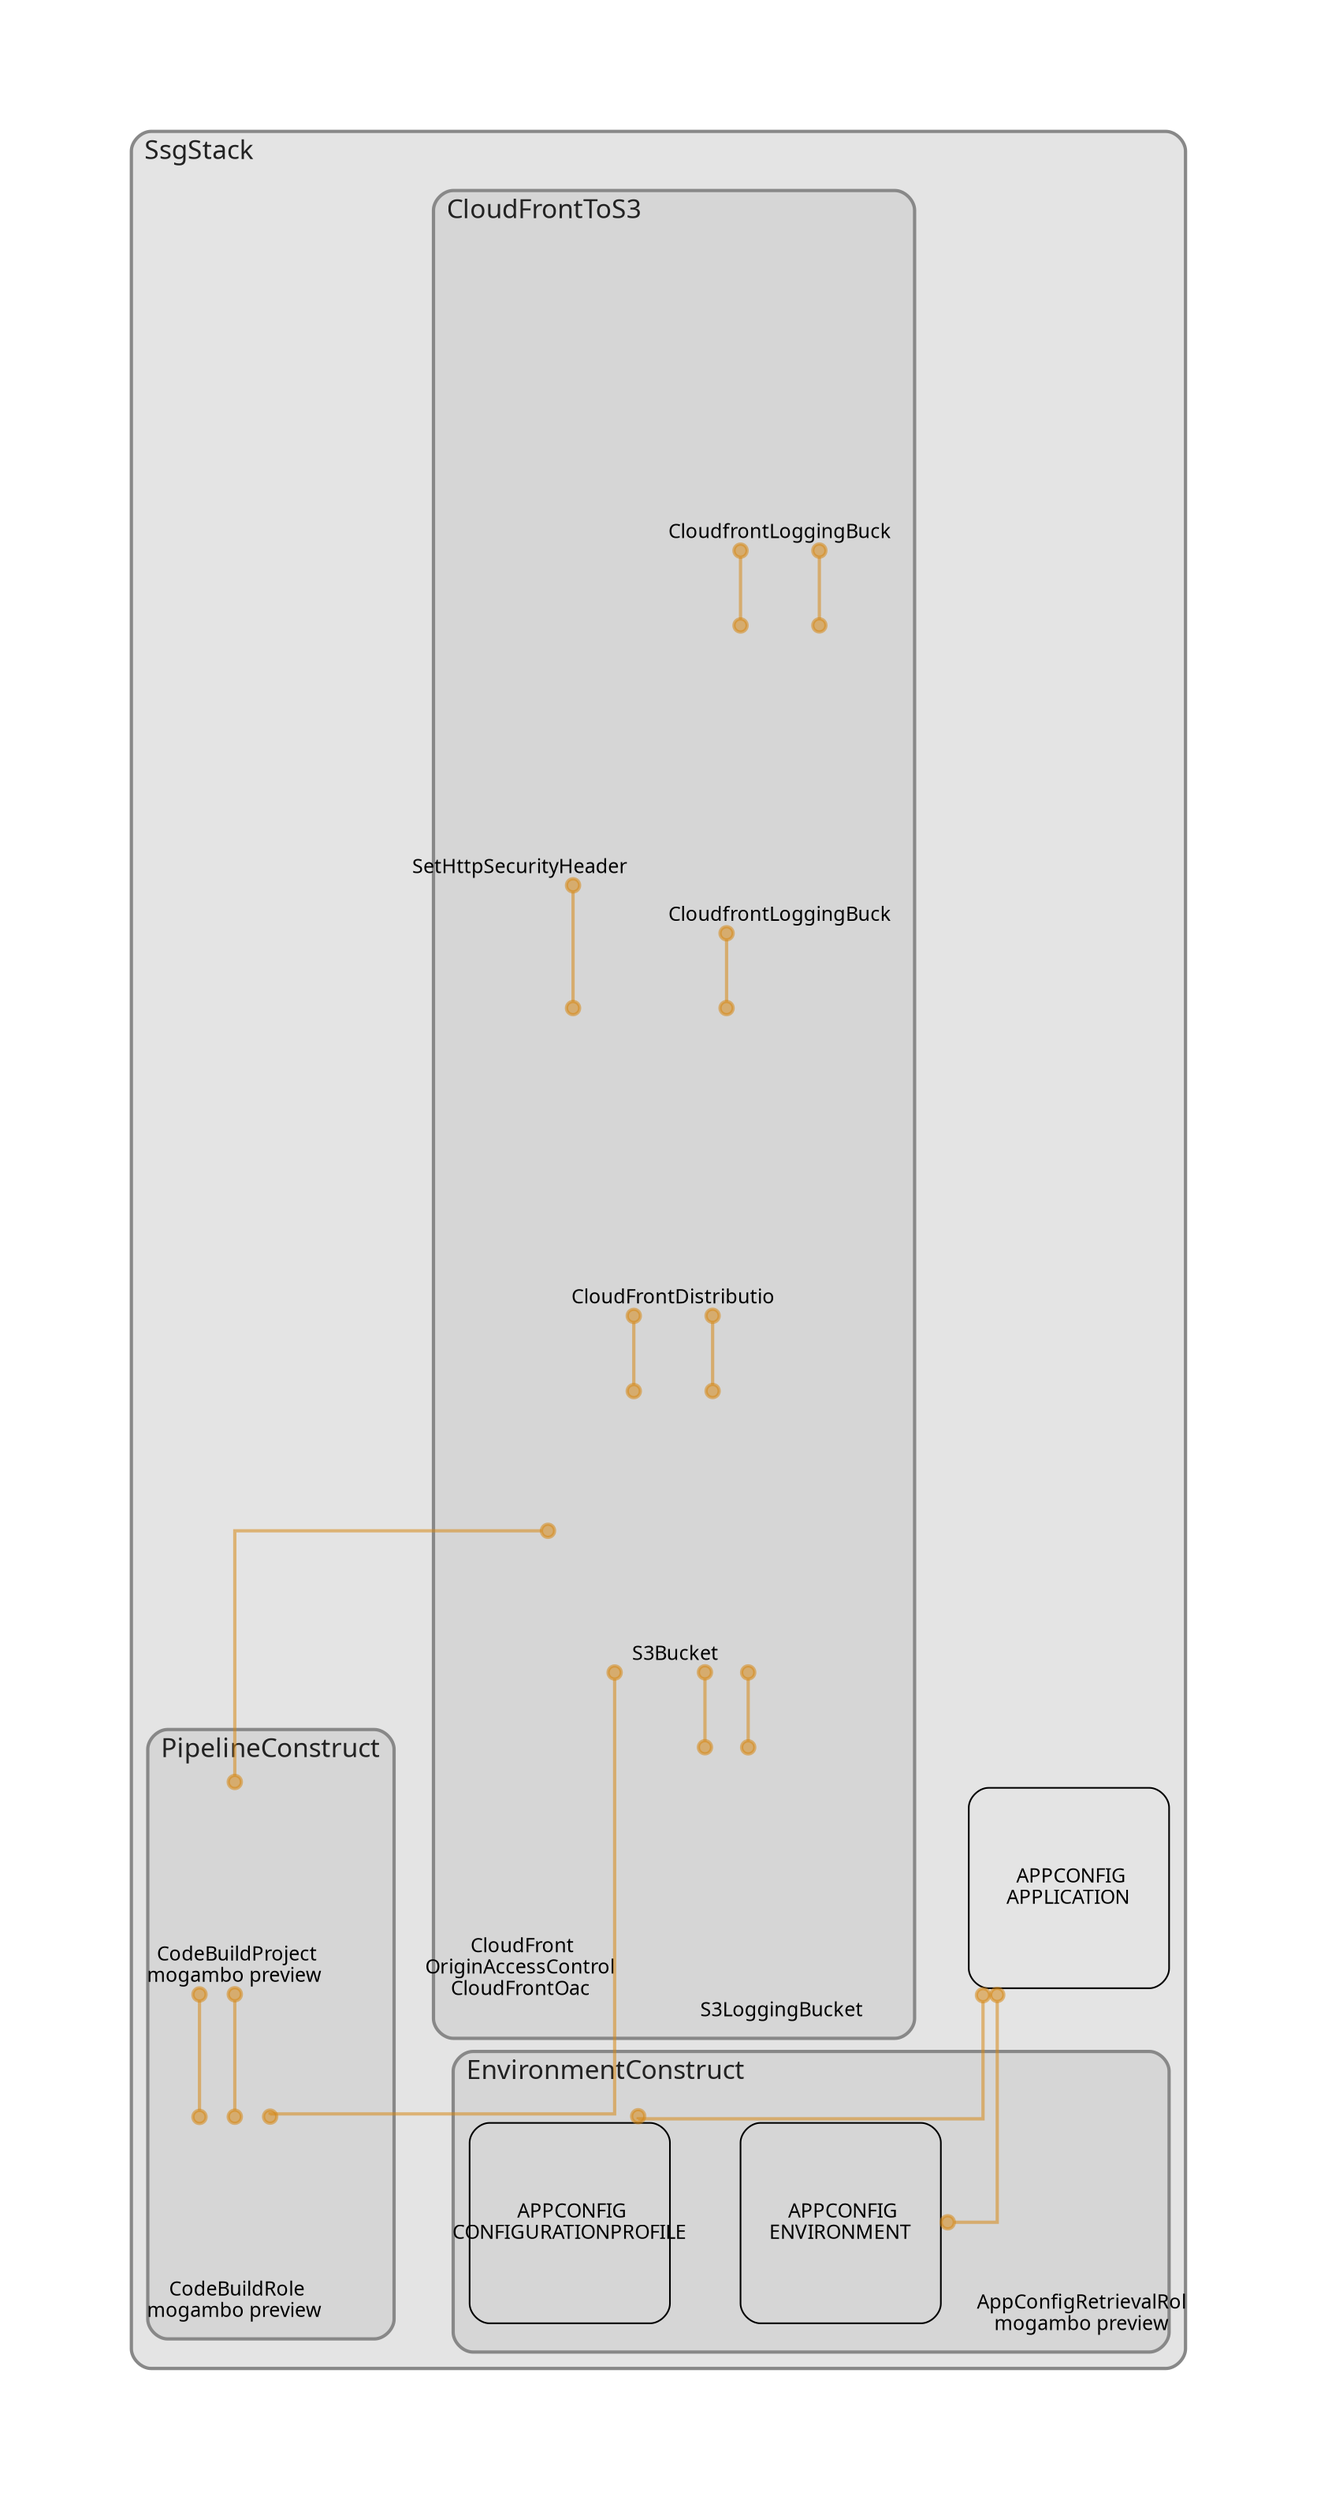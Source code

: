 digraph "Diagram" {
  splines = "ortho";
  pad = "1.0";
  nodesep = "0.60";
  ranksep = "0.75";
  fontname = "Sans-Serif";
  fontsize = "15";
  dpi = "200";
  rankdir = "BT";
  compound = "true";
  fontcolor = "#222222";
  edge [
    color = "#D5871488",
    penwidth = 2,
    arrowhead = "dot",
    arrowtail = "dot",
  ];
  node [
    shape = "box",
    style = "rounded",
    fixedsize = true,
    width = 1.7,
    height = 1.7,
    labelloc = "c",
    imagescale = true,
    fontname = "Sans-Serif",
    fontsize = 8,
    margin = 8,
  ];
  subgraph "SsgStack" {
    subgraph "cluster-SubGraph.SsgStack" {
      graph [
        label = "SsgStack",
        labelloc = "b",
        labeljust = "l",
        margin = "10",
        fontsize = "16",
        penwidth = "2",
        pencolor = "#888888",
        style = "filled,rounded",
        fillcolor = "#e4e4e4",
      ];
      "SsgStack/ApplicationConstruct/AppConfigApplication-mogambo" [
        label = " APPCONFIG\nAPPLICATION",
        fontsize = 12,
      ];
      subgraph "cluster-SubGraph.EnvironmentConstruct" {
        graph [
          label = "EnvironmentConstruct",
          labelloc = "b",
          labeljust = "l",
          margin = "10",
          fontsize = "16",
          penwidth = "2",
          pencolor = "#888888",
          style = "filled,rounded",
          fillcolor = "#d6d6d6",
        ];
        "SsgStack/EnvironmentConstruct/AppConfigRetrievalRole-mogambo-preview" [
          label = "\nAppConfigRetrievalRol\nmogambo preview",
          fontsize = 12,
          image = "C:\Users\sadda\AppData\Roaming\npm\node_modules\cdk-dia\icons\aws\Service\Arch_Security-Identity-Compliance\64\Arch_AWS-Identity-and-Access-Management_64@5x.png",
          imagescale = "true",
          imagepos = "tc",
          penwidth = "0",
          shape = "node",
          fixedsize = "true",
          labelloc = "b",
          width = 1.2,
          height = 1.898,
        ];
        "SsgStack/EnvironmentConstruct/AppConfigEnvironment-mogambo-preview" [
          label = " APPCONFIG\nENVIRONMENT",
          fontsize = 12,
        ];
        "SsgStack/EnvironmentConstruct/AppConfigConfigurationProfile-mogambo-preview" [
          label = " APPCONFIG\nCONFIGURATIONPROFILE",
          fontsize = 12,
        ];
      }
      subgraph "cluster-SubGraph.CloudFrontToS3" {
        graph [
          label = "CloudFrontToS3",
          labelloc = "b",
          labeljust = "l",
          margin = "10",
          fontsize = "16",
          penwidth = "2",
          pencolor = "#888888",
          style = "filled,rounded",
          fillcolor = "#d6d6d6",
        ];
        "SsgStack/CloudFrontToS3/S3LoggingBucket" [
          label = " S3LoggingBucket",
          fontsize = 12,
          image = "C:\Users\sadda\AppData\Roaming\npm\node_modules\cdk-dia\icons\aws\Service\Arch_Storage\64\Arch_Amazon-S3-Standard_64@5x.png",
          imagescale = "true",
          imagepos = "tc",
          penwidth = "0",
          shape = "node",
          fixedsize = "true",
          labelloc = "b",
          width = 2,
          height = 2.266,
        ];
        "SsgStack/CloudFrontToS3/S3Bucket" [
          label = " S3Bucket",
          fontsize = 12,
          image = "C:\Users\sadda\AppData\Roaming\npm\node_modules\cdk-dia\icons\aws\Service\Arch_Storage\64\Arch_Amazon-S3-Standard_64@5x.png",
          imagescale = "true",
          imagepos = "tc",
          penwidth = "0",
          shape = "node",
          fixedsize = "true",
          labelloc = "b",
          width = 2,
          height = 2.266,
        ];
        "SsgStack/CloudFrontToS3/SetHttpSecurityHeaders" [
          label = "\nSetHttpSecurityHeader",
          fontsize = 12,
          image = "C:\Users\sadda\AppData\Roaming\npm\node_modules\cdk-dia\icons\aws\Service\Arch_Networking-Content\64\Arch_Amazon-CloudFront_64@5x.png",
          imagescale = "true",
          imagepos = "tc",
          penwidth = "0",
          shape = "node",
          fixedsize = "true",
          labelloc = "b",
          width = 1.2,
          height = 1.682,
        ];
        "SsgStack/CloudFrontToS3/CloudfrontLoggingBucketAccessLog" [
          label = "\nCloudfrontLoggingBuck",
          fontsize = 12,
          image = "C:\Users\sadda\AppData\Roaming\npm\node_modules\cdk-dia\icons\aws\Service\Arch_Storage\64\Arch_Amazon-S3-Standard_64@5x.png",
          imagescale = "true",
          imagepos = "tc",
          penwidth = "0",
          shape = "node",
          fixedsize = "true",
          labelloc = "b",
          width = 2,
          height = 2.4819999999999998,
        ];
        "SsgStack/CloudFrontToS3/CloudfrontLoggingBucket" [
          label = "\nCloudfrontLoggingBuck",
          fontsize = 12,
          image = "C:\Users\sadda\AppData\Roaming\npm\node_modules\cdk-dia\icons\aws\Service\Arch_Storage\64\Arch_Amazon-S3-Standard_64@5x.png",
          imagescale = "true",
          imagepos = "tc",
          penwidth = "0",
          shape = "node",
          fixedsize = "true",
          labelloc = "b",
          width = 2,
          height = 2.4819999999999998,
        ];
        "SsgStack/CloudFrontToS3/CloudFrontOac" [
          label = " CloudFront\nOriginAccessControl\nCloudFrontOac",
          fontsize = 12,
          image = "C:\Users\sadda\AppData\Roaming\npm\node_modules\cdk-dia\icons\aws\Service\Arch_Networking-Content\64\Arch_Amazon-CloudFront_64@5x.png",
          imagescale = "true",
          imagepos = "tc",
          penwidth = "0",
          shape = "node",
          fixedsize = "true",
          labelloc = "b",
          width = 1.2,
          height = 1.898,
        ];
        "SsgStack/CloudFrontToS3/CloudFrontDistribution" [
          label = "\nCloudFrontDistributio",
          fontsize = 12,
          image = "C:\Users\sadda\AppData\Roaming\npm\node_modules\cdk-dia\icons\aws\Service\Arch_Networking-Content\64\Arch_Amazon-CloudFront_64@5x.png",
          imagescale = "true",
          imagepos = "tc",
          penwidth = "0",
          shape = "node",
          fixedsize = "true",
          labelloc = "b",
          width = 2,
          height = 2.4819999999999998,
        ];
      }
      subgraph "cluster-SubGraph.PipelineConstruct" {
        graph [
          label = "PipelineConstruct",
          labelloc = "b",
          labeljust = "l",
          margin = "10",
          fontsize = "16",
          penwidth = "2",
          pencolor = "#888888",
          style = "filled,rounded",
          fillcolor = "#d6d6d6",
        ];
        "SsgStack/PipelineConstruct/CodeBuildRole-mogambo-preview" [
          label = " CodeBuildRole\nmogambo preview",
          fontsize = 12,
          image = "C:\Users\sadda\AppData\Roaming\npm\node_modules\cdk-dia\icons\aws\Service\Arch_Security-Identity-Compliance\64\Arch_AWS-Identity-and-Access-Management_64@5x.png",
          imagescale = "true",
          imagepos = "tc",
          penwidth = "0",
          shape = "node",
          fixedsize = "true",
          labelloc = "b",
          width = 1.2,
          height = 1.682,
        ];
        "SsgStack/PipelineConstruct/CodeBuildProject-mogambo-preview" [
          label = " CodeBuildProject\nmogambo preview",
          fontsize = 12,
          image = "C:\Users\sadda\AppData\Roaming\npm\node_modules\cdk-dia\icons\aws\Service\Arch_Developer- Tools\64\Arch_Amazon-CodeBuild_64@5x.png",
          imagescale = "true",
          imagepos = "tc",
          penwidth = "0",
          shape = "node",
          fixedsize = "true",
          labelloc = "b",
          width = 1.2,
          height = 1.682,
        ];
      }
    }
  }
  "SsgStack/EnvironmentConstruct/AppConfigEnvironment-mogambo-preview" -> "SsgStack/ApplicationConstruct/AppConfigApplication-mogambo" [
    dir = "both",
  ];
  "SsgStack/EnvironmentConstruct/AppConfigConfigurationProfile-mogambo-preview" -> "SsgStack/ApplicationConstruct/AppConfigApplication-mogambo" [
    dir = "both",
  ];
  "SsgStack/CloudFrontToS3/S3LoggingBucket" -> "SsgStack/CloudFrontToS3/S3Bucket" [
    dir = "both",
  ];
  "SsgStack/CloudFrontToS3/S3Bucket" -> "SsgStack/CloudFrontToS3/S3LoggingBucket" [
    dir = "both",
  ];
  "SsgStack/CloudFrontToS3/S3Bucket" -> "SsgStack/CloudFrontToS3/CloudFrontDistribution" [
    dir = "both",
  ];
  "SsgStack/CloudFrontToS3/CloudfrontLoggingBucketAccessLog" -> "SsgStack/CloudFrontToS3/CloudfrontLoggingBucket" [
    dir = "both",
  ];
  "SsgStack/CloudFrontToS3/CloudfrontLoggingBucket" -> "SsgStack/CloudFrontToS3/CloudfrontLoggingBucketAccessLog" [
    dir = "both",
  ];
  "SsgStack/CloudFrontToS3/CloudFrontDistribution" -> "SsgStack/CloudFrontToS3/S3Bucket" [
    dir = "both",
  ];
  "SsgStack/CloudFrontToS3/CloudFrontDistribution" -> "SsgStack/CloudFrontToS3/SetHttpSecurityHeaders" [
    dir = "both",
  ];
  "SsgStack/CloudFrontToS3/CloudFrontDistribution" -> "SsgStack/CloudFrontToS3/CloudfrontLoggingBucket" [
    dir = "both",
  ];
  "SsgStack/PipelineConstruct/CodeBuildRole-mogambo-preview" -> "SsgStack/CloudFrontToS3/S3Bucket" [
    dir = "both",
  ];
  "SsgStack/PipelineConstruct/CodeBuildRole-mogambo-preview" -> "SsgStack/PipelineConstruct/CodeBuildProject-mogambo-preview" [
    dir = "both",
  ];
  "SsgStack/PipelineConstruct/CodeBuildProject-mogambo-preview" -> "SsgStack/CloudFrontToS3/S3Bucket" [
    dir = "both",
  ];
  "SsgStack/PipelineConstruct/CodeBuildProject-mogambo-preview" -> "SsgStack/PipelineConstruct/CodeBuildRole-mogambo-preview" [
    dir = "both",
  ];
}